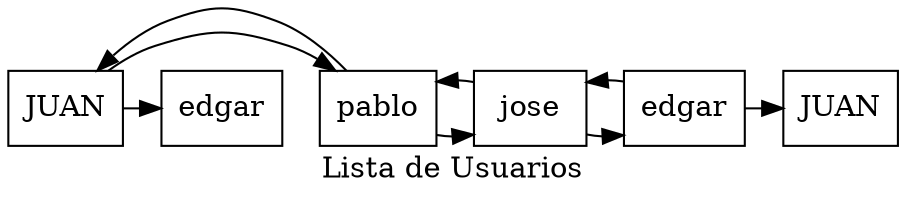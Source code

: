 




digraph G {
label="Lista de Usuarios";
node [shape=box];
//agregar nodos
UJUAN[label="JUAN"];
Upablo[label="pablo"];
Ujose[label="jose"];
Uedgar[label="edgar"];
//Enlazar imagenes
{rank=same;
UJUAN->Upablo->Ujose->Uedgar
Uedgar->Ujose->Upablo->UJUAN
UJUAN->edgar
Uedgar->JUAN

}
}
